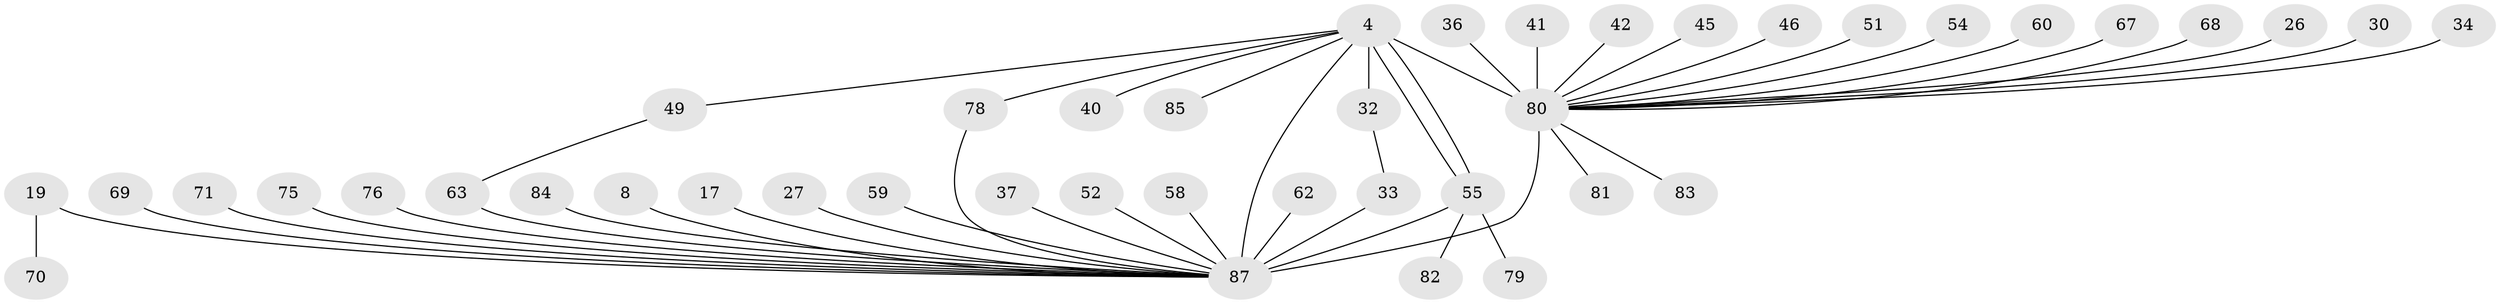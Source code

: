 // original degree distribution, {3: 0.1724137931034483, 22: 0.022988505747126436, 8: 0.011494252873563218, 6: 0.034482758620689655, 9: 0.022988505747126436, 4: 0.06896551724137931, 1: 0.4367816091954023, 2: 0.20689655172413793, 7: 0.011494252873563218, 10: 0.011494252873563218}
// Generated by graph-tools (version 1.1) at 2025/50/03/04/25 21:50:01]
// undirected, 43 vertices, 48 edges
graph export_dot {
graph [start="1"]
  node [color=gray90,style=filled];
  4;
  8;
  17;
  19 [super="+1"];
  26 [super="+22"];
  27;
  30;
  32 [super="+14"];
  33;
  34;
  36;
  37;
  40;
  41;
  42;
  45;
  46;
  49 [super="+13"];
  51;
  52;
  54 [super="+25"];
  55 [super="+44"];
  58;
  59;
  60;
  62;
  63 [super="+57"];
  67;
  68;
  69;
  70;
  71;
  75;
  76;
  78 [super="+72"];
  79;
  80 [super="+43+77"];
  81;
  82;
  83;
  84;
  85 [super="+73"];
  87 [super="+50+47+56+86"];
  4 -- 32 [weight=2];
  4 -- 40;
  4 -- 55 [weight=2];
  4 -- 55;
  4 -- 80 [weight=11];
  4 -- 49;
  4 -- 78;
  4 -- 87;
  4 -- 85;
  8 -- 87;
  17 -- 87;
  19 -- 70;
  19 -- 87 [weight=2];
  26 -- 80;
  27 -- 87;
  30 -- 80;
  32 -- 33;
  33 -- 87;
  34 -- 80;
  36 -- 80;
  37 -- 87;
  41 -- 80;
  42 -- 80;
  45 -- 80;
  46 -- 80;
  49 -- 63;
  51 -- 80;
  52 -- 87;
  54 -- 80;
  55 -- 79;
  55 -- 82;
  55 -- 87 [weight=4];
  58 -- 87;
  59 -- 87;
  60 -- 80;
  62 -- 87;
  63 -- 87 [weight=2];
  67 -- 80;
  68 -- 80;
  69 -- 87;
  71 -- 87;
  75 -- 87;
  76 -- 87;
  78 -- 87;
  80 -- 87 [weight=11];
  80 -- 81;
  80 -- 83;
  84 -- 87;
}
